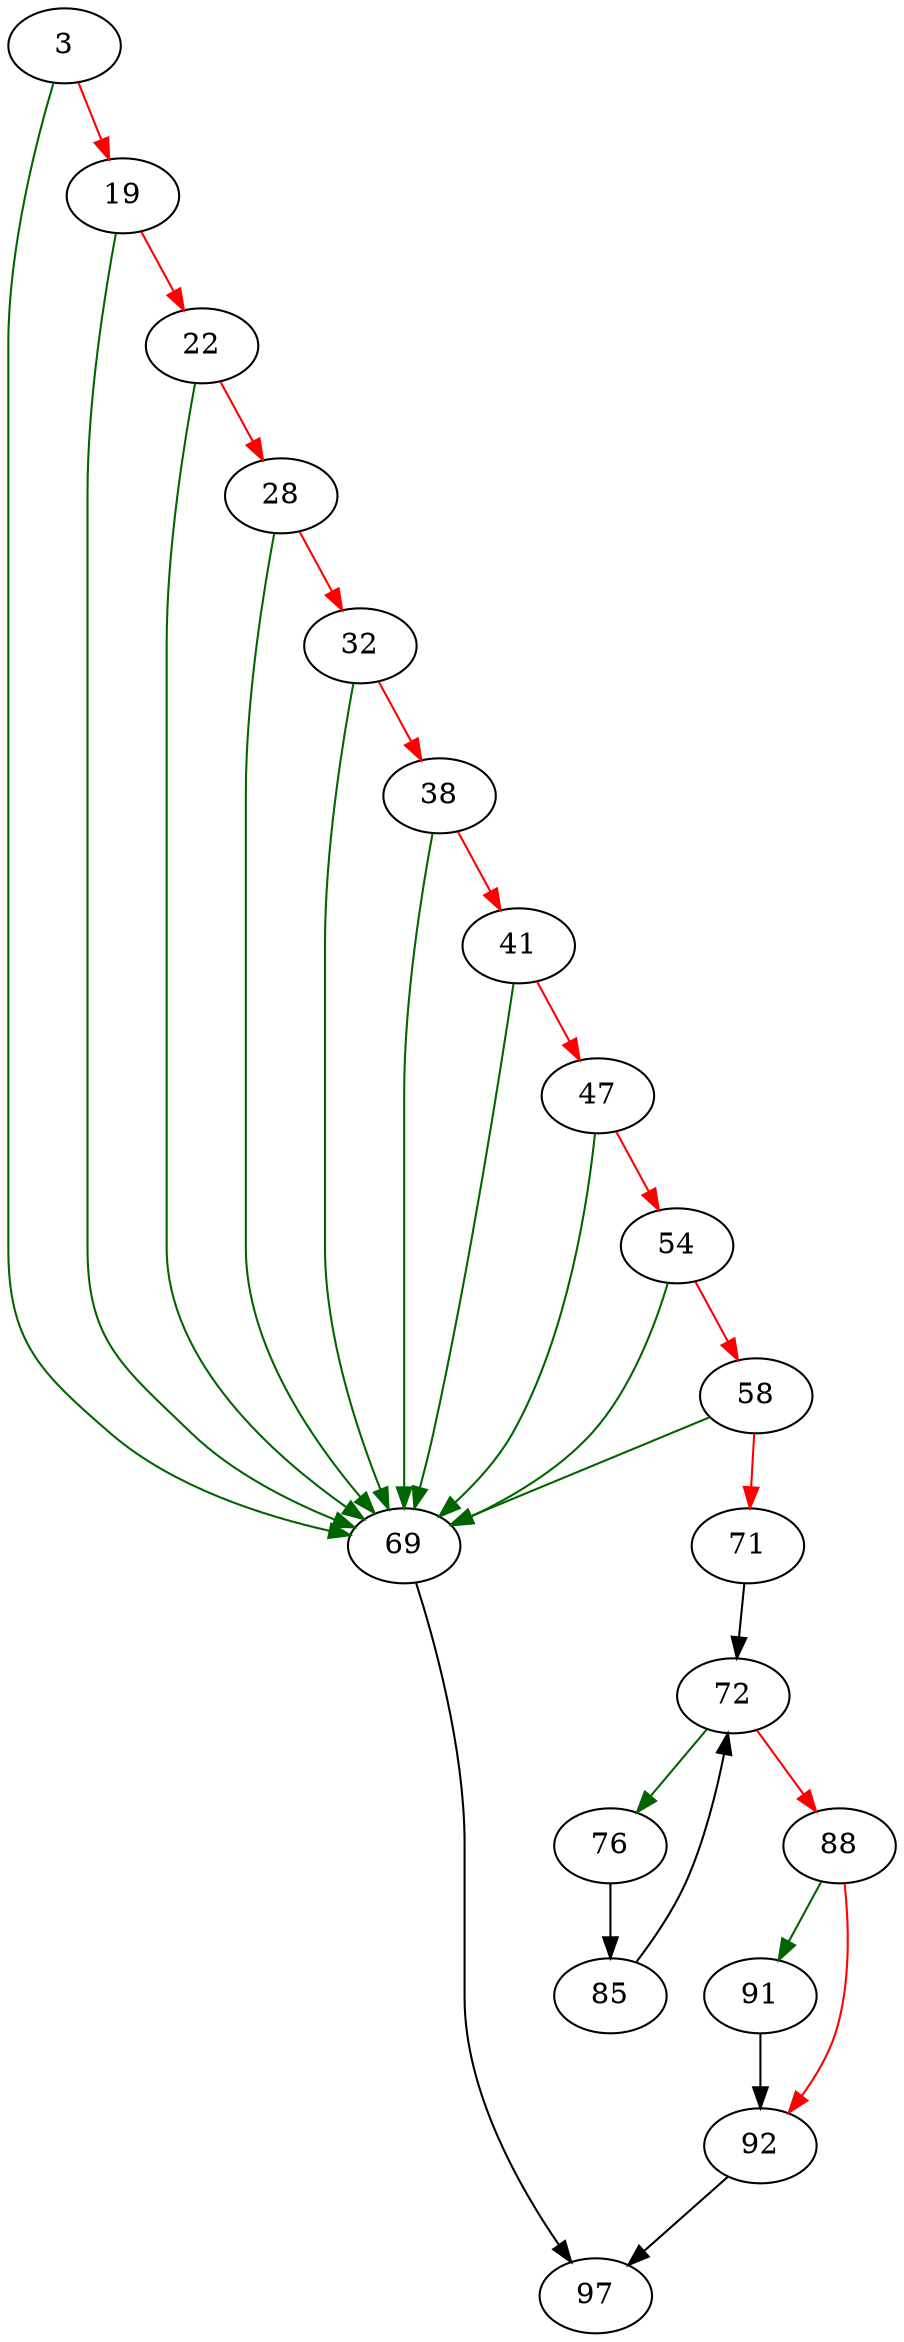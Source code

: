 strict digraph "readMasterJournal" {
	// Node definitions.
	3 [entry=true];
	69;
	19;
	22;
	28;
	32;
	38;
	41;
	47;
	54;
	58;
	71;
	97;
	72;
	76;
	88;
	85;
	91;
	92;

	// Edge definitions.
	3 -> 69 [
		color=darkgreen
		cond=true
	];
	3 -> 19 [
		color=red
		cond=false
	];
	69 -> 97;
	19 -> 69 [
		color=darkgreen
		cond=true
	];
	19 -> 22 [
		color=red
		cond=false
	];
	22 -> 69 [
		color=darkgreen
		cond=true
	];
	22 -> 28 [
		color=red
		cond=false
	];
	28 -> 69 [
		color=darkgreen
		cond=true
	];
	28 -> 32 [
		color=red
		cond=false
	];
	32 -> 69 [
		color=darkgreen
		cond=true
	];
	32 -> 38 [
		color=red
		cond=false
	];
	38 -> 69 [
		color=darkgreen
		cond=true
	];
	38 -> 41 [
		color=red
		cond=false
	];
	41 -> 69 [
		color=darkgreen
		cond=true
	];
	41 -> 47 [
		color=red
		cond=false
	];
	47 -> 69 [
		color=darkgreen
		cond=true
	];
	47 -> 54 [
		color=red
		cond=false
	];
	54 -> 69 [
		color=darkgreen
		cond=true
	];
	54 -> 58 [
		color=red
		cond=false
	];
	58 -> 69 [
		color=darkgreen
		cond=true
	];
	58 -> 71 [
		color=red
		cond=false
	];
	71 -> 72;
	72 -> 76 [
		color=darkgreen
		cond=true
	];
	72 -> 88 [
		color=red
		cond=false
	];
	76 -> 85;
	88 -> 91 [
		color=darkgreen
		cond=true
	];
	88 -> 92 [
		color=red
		cond=false
	];
	85 -> 72;
	91 -> 92;
	92 -> 97;
}